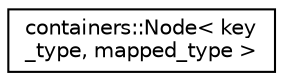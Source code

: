 digraph "Graphical Class Hierarchy"
{
 // LATEX_PDF_SIZE
  edge [fontname="Helvetica",fontsize="10",labelfontname="Helvetica",labelfontsize="10"];
  node [fontname="Helvetica",fontsize="10",shape=record];
  rankdir="LR";
  Node0 [label="containers::Node\< key\l_type, mapped_type \>",height=0.2,width=0.4,color="black", fillcolor="white", style="filled",URL="$classcontainers_1_1_node.html",tooltip=" "];
}
